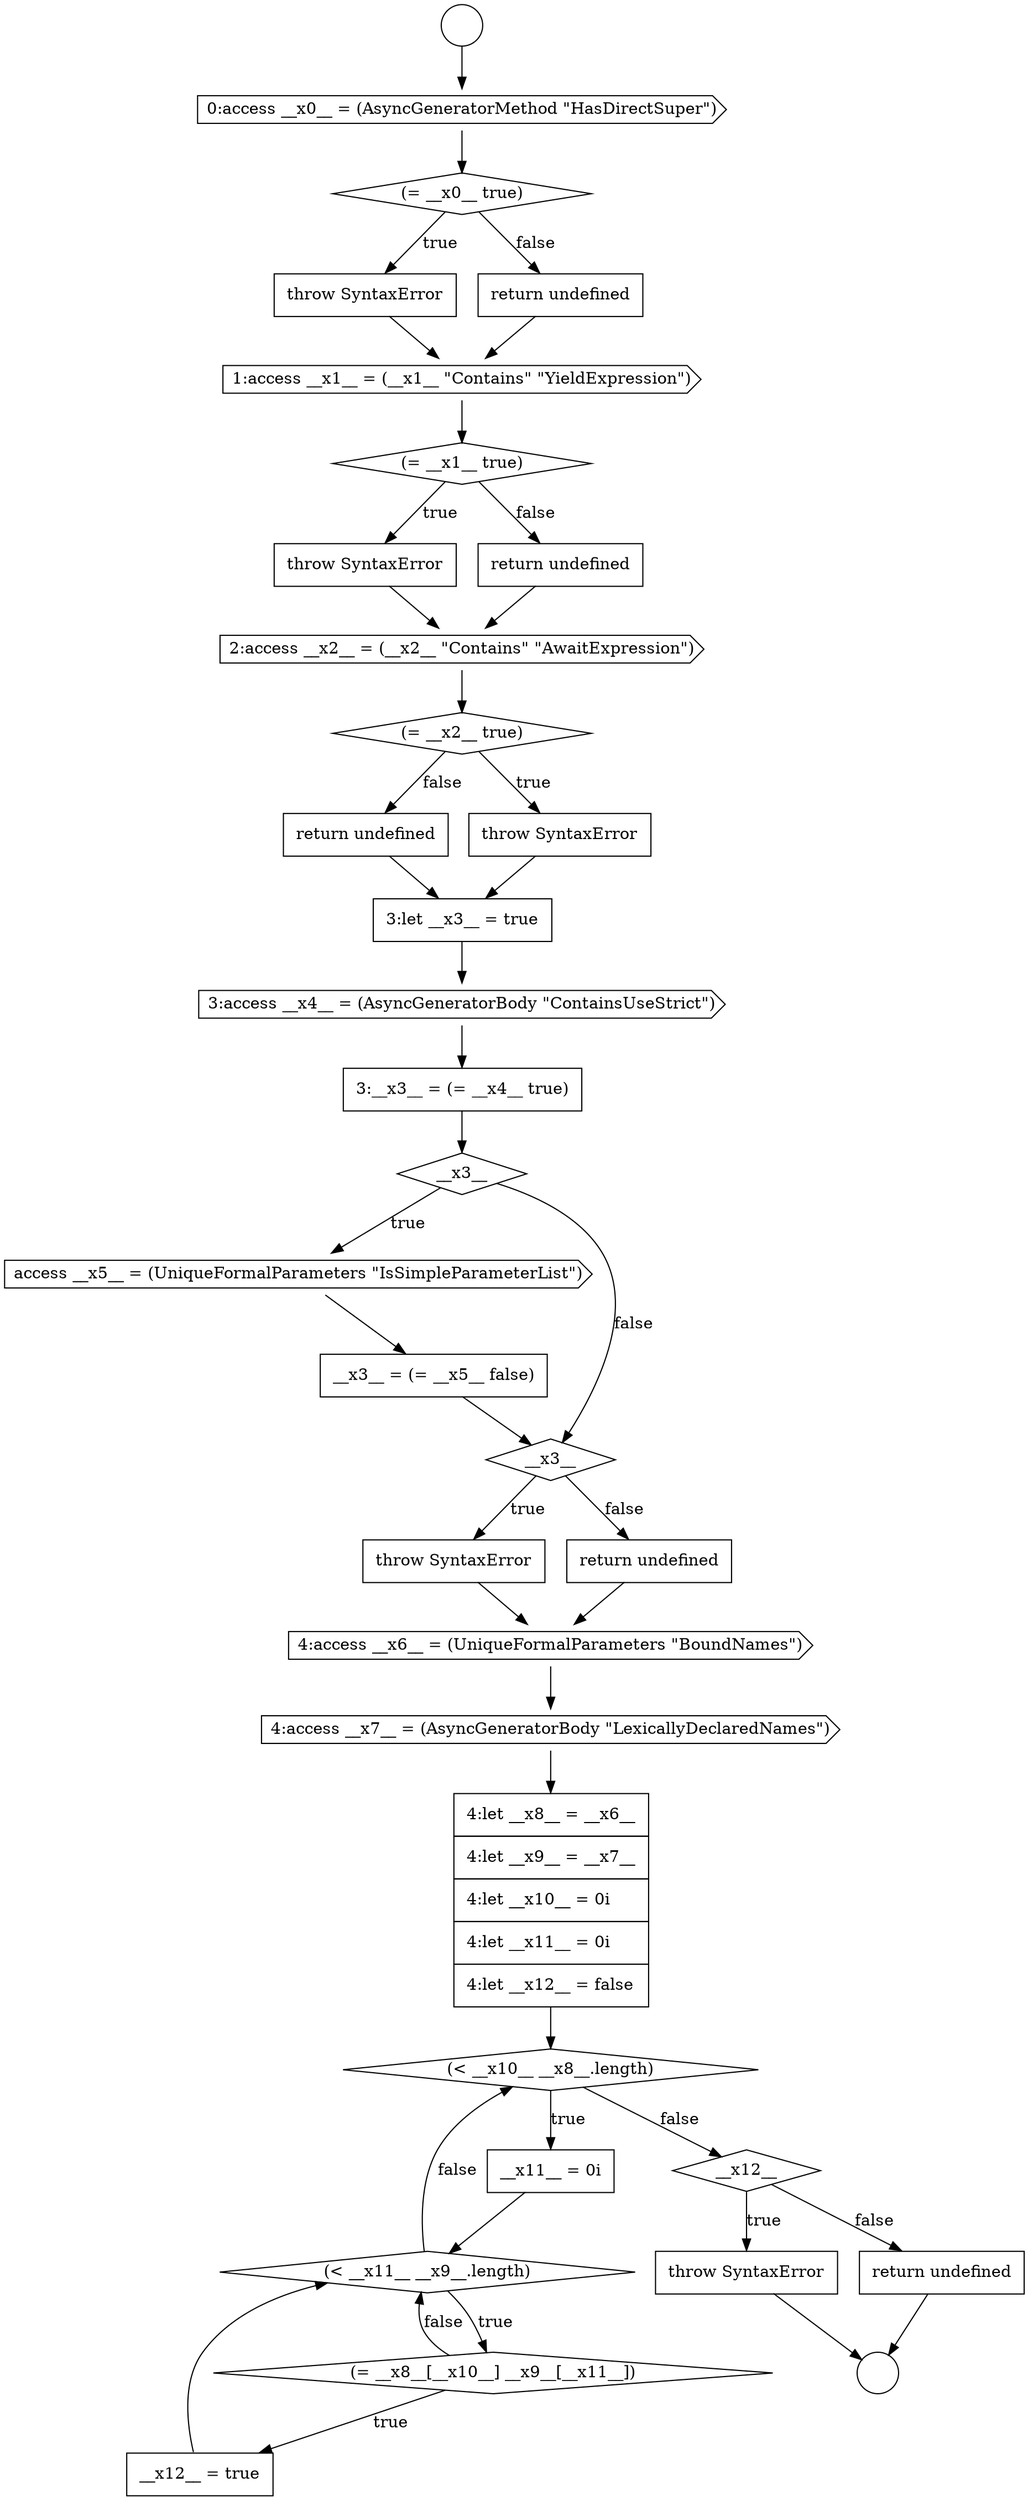 digraph {
  node19900 [shape=none, margin=0, label=<<font color="black">
    <table border="0" cellborder="1" cellspacing="0" cellpadding="10">
      <tr><td align="left">3:__x3__ = (= __x4__ true)</td></tr>
    </table>
  </font>> color="black" fillcolor="white" style=filled]
  node19915 [shape=diamond, label=<<font color="black">__x12__</font>> color="black" fillcolor="white" style=filled]
  node19895 [shape=diamond, label=<<font color="black">(= __x2__ true)</font>> color="black" fillcolor="white" style=filled]
  node19905 [shape=none, margin=0, label=<<font color="black">
    <table border="0" cellborder="1" cellspacing="0" cellpadding="10">
      <tr><td align="left">throw SyntaxError</td></tr>
    </table>
  </font>> color="black" fillcolor="white" style=filled]
  node19892 [shape=none, margin=0, label=<<font color="black">
    <table border="0" cellborder="1" cellspacing="0" cellpadding="10">
      <tr><td align="left">throw SyntaxError</td></tr>
    </table>
  </font>> color="black" fillcolor="white" style=filled]
  node19903 [shape=none, margin=0, label=<<font color="black">
    <table border="0" cellborder="1" cellspacing="0" cellpadding="10">
      <tr><td align="left">__x3__ = (= __x5__ false)</td></tr>
    </table>
  </font>> color="black" fillcolor="white" style=filled]
  node19914 [shape=none, margin=0, label=<<font color="black">
    <table border="0" cellborder="1" cellspacing="0" cellpadding="10">
      <tr><td align="left">__x12__ = true</td></tr>
    </table>
  </font>> color="black" fillcolor="white" style=filled]
  node19909 [shape=none, margin=0, label=<<font color="black">
    <table border="0" cellborder="1" cellspacing="0" cellpadding="10">
      <tr><td align="left">4:let __x8__ = __x6__</td></tr>
      <tr><td align="left">4:let __x9__ = __x7__</td></tr>
      <tr><td align="left">4:let __x10__ = 0i</td></tr>
      <tr><td align="left">4:let __x11__ = 0i</td></tr>
      <tr><td align="left">4:let __x12__ = false</td></tr>
    </table>
  </font>> color="black" fillcolor="white" style=filled]
  node19913 [shape=diamond, label=<<font color="black">(= __x8__[__x10__] __x9__[__x11__])</font>> color="black" fillcolor="white" style=filled]
  node19894 [shape=cds, label=<<font color="black">2:access __x2__ = (__x2__ &quot;Contains&quot; &quot;AwaitExpression&quot;)</font>> color="black" fillcolor="white" style=filled]
  node19912 [shape=diamond, label=<<font color="black">(&lt; __x11__ __x9__.length)</font>> color="black" fillcolor="white" style=filled]
  node19902 [shape=cds, label=<<font color="black">access __x5__ = (UniqueFormalParameters &quot;IsSimpleParameterList&quot;)</font>> color="black" fillcolor="white" style=filled]
  node19888 [shape=none, margin=0, label=<<font color="black">
    <table border="0" cellborder="1" cellspacing="0" cellpadding="10">
      <tr><td align="left">throw SyntaxError</td></tr>
    </table>
  </font>> color="black" fillcolor="white" style=filled]
  node19897 [shape=none, margin=0, label=<<font color="black">
    <table border="0" cellborder="1" cellspacing="0" cellpadding="10">
      <tr><td align="left">return undefined</td></tr>
    </table>
  </font>> color="black" fillcolor="white" style=filled]
  node19901 [shape=diamond, label=<<font color="black">__x3__</font>> color="black" fillcolor="white" style=filled]
  node19891 [shape=diamond, label=<<font color="black">(= __x1__ true)</font>> color="black" fillcolor="white" style=filled]
  node19908 [shape=cds, label=<<font color="black">4:access __x7__ = (AsyncGeneratorBody &quot;LexicallyDeclaredNames&quot;)</font>> color="black" fillcolor="white" style=filled]
  node19887 [shape=diamond, label=<<font color="black">(= __x0__ true)</font>> color="black" fillcolor="white" style=filled]
  node19904 [shape=diamond, label=<<font color="black">__x3__</font>> color="black" fillcolor="white" style=filled]
  node19886 [shape=cds, label=<<font color="black">0:access __x0__ = (AsyncGeneratorMethod &quot;HasDirectSuper&quot;)</font>> color="black" fillcolor="white" style=filled]
  node19899 [shape=cds, label=<<font color="black">3:access __x4__ = (AsyncGeneratorBody &quot;ContainsUseStrict&quot;)</font>> color="black" fillcolor="white" style=filled]
  node19896 [shape=none, margin=0, label=<<font color="black">
    <table border="0" cellborder="1" cellspacing="0" cellpadding="10">
      <tr><td align="left">throw SyntaxError</td></tr>
    </table>
  </font>> color="black" fillcolor="white" style=filled]
  node19906 [shape=none, margin=0, label=<<font color="black">
    <table border="0" cellborder="1" cellspacing="0" cellpadding="10">
      <tr><td align="left">return undefined</td></tr>
    </table>
  </font>> color="black" fillcolor="white" style=filled]
  node19911 [shape=none, margin=0, label=<<font color="black">
    <table border="0" cellborder="1" cellspacing="0" cellpadding="10">
      <tr><td align="left">__x11__ = 0i</td></tr>
    </table>
  </font>> color="black" fillcolor="white" style=filled]
  node19889 [shape=none, margin=0, label=<<font color="black">
    <table border="0" cellborder="1" cellspacing="0" cellpadding="10">
      <tr><td align="left">return undefined</td></tr>
    </table>
  </font>> color="black" fillcolor="white" style=filled]
  node19898 [shape=none, margin=0, label=<<font color="black">
    <table border="0" cellborder="1" cellspacing="0" cellpadding="10">
      <tr><td align="left">3:let __x3__ = true</td></tr>
    </table>
  </font>> color="black" fillcolor="white" style=filled]
  node19917 [shape=none, margin=0, label=<<font color="black">
    <table border="0" cellborder="1" cellspacing="0" cellpadding="10">
      <tr><td align="left">return undefined</td></tr>
    </table>
  </font>> color="black" fillcolor="white" style=filled]
  node19885 [shape=circle label=" " color="black" fillcolor="white" style=filled]
  node19907 [shape=cds, label=<<font color="black">4:access __x6__ = (UniqueFormalParameters &quot;BoundNames&quot;)</font>> color="black" fillcolor="white" style=filled]
  node19910 [shape=diamond, label=<<font color="black">(&lt; __x10__ __x8__.length)</font>> color="black" fillcolor="white" style=filled]
  node19890 [shape=cds, label=<<font color="black">1:access __x1__ = (__x1__ &quot;Contains&quot; &quot;YieldExpression&quot;)</font>> color="black" fillcolor="white" style=filled]
  node19893 [shape=none, margin=0, label=<<font color="black">
    <table border="0" cellborder="1" cellspacing="0" cellpadding="10">
      <tr><td align="left">return undefined</td></tr>
    </table>
  </font>> color="black" fillcolor="white" style=filled]
  node19884 [shape=circle label=" " color="black" fillcolor="white" style=filled]
  node19916 [shape=none, margin=0, label=<<font color="black">
    <table border="0" cellborder="1" cellspacing="0" cellpadding="10">
      <tr><td align="left">throw SyntaxError</td></tr>
    </table>
  </font>> color="black" fillcolor="white" style=filled]
  node19886 -> node19887 [ color="black"]
  node19893 -> node19894 [ color="black"]
  node19906 -> node19907 [ color="black"]
  node19900 -> node19901 [ color="black"]
  node19891 -> node19892 [label=<<font color="black">true</font>> color="black"]
  node19891 -> node19893 [label=<<font color="black">false</font>> color="black"]
  node19917 -> node19885 [ color="black"]
  node19888 -> node19890 [ color="black"]
  node19912 -> node19913 [label=<<font color="black">true</font>> color="black"]
  node19912 -> node19910 [label=<<font color="black">false</font>> color="black"]
  node19898 -> node19899 [ color="black"]
  node19889 -> node19890 [ color="black"]
  node19892 -> node19894 [ color="black"]
  node19894 -> node19895 [ color="black"]
  node19914 -> node19912 [ color="black"]
  node19907 -> node19908 [ color="black"]
  node19908 -> node19909 [ color="black"]
  node19904 -> node19905 [label=<<font color="black">true</font>> color="black"]
  node19904 -> node19906 [label=<<font color="black">false</font>> color="black"]
  node19915 -> node19916 [label=<<font color="black">true</font>> color="black"]
  node19915 -> node19917 [label=<<font color="black">false</font>> color="black"]
  node19911 -> node19912 [ color="black"]
  node19910 -> node19911 [label=<<font color="black">true</font>> color="black"]
  node19910 -> node19915 [label=<<font color="black">false</font>> color="black"]
  node19897 -> node19898 [ color="black"]
  node19895 -> node19896 [label=<<font color="black">true</font>> color="black"]
  node19895 -> node19897 [label=<<font color="black">false</font>> color="black"]
  node19902 -> node19903 [ color="black"]
  node19884 -> node19886 [ color="black"]
  node19896 -> node19898 [ color="black"]
  node19901 -> node19902 [label=<<font color="black">true</font>> color="black"]
  node19901 -> node19904 [label=<<font color="black">false</font>> color="black"]
  node19890 -> node19891 [ color="black"]
  node19913 -> node19914 [label=<<font color="black">true</font>> color="black"]
  node19913 -> node19912 [label=<<font color="black">false</font>> color="black"]
  node19905 -> node19907 [ color="black"]
  node19887 -> node19888 [label=<<font color="black">true</font>> color="black"]
  node19887 -> node19889 [label=<<font color="black">false</font>> color="black"]
  node19899 -> node19900 [ color="black"]
  node19916 -> node19885 [ color="black"]
  node19903 -> node19904 [ color="black"]
  node19909 -> node19910 [ color="black"]
}
